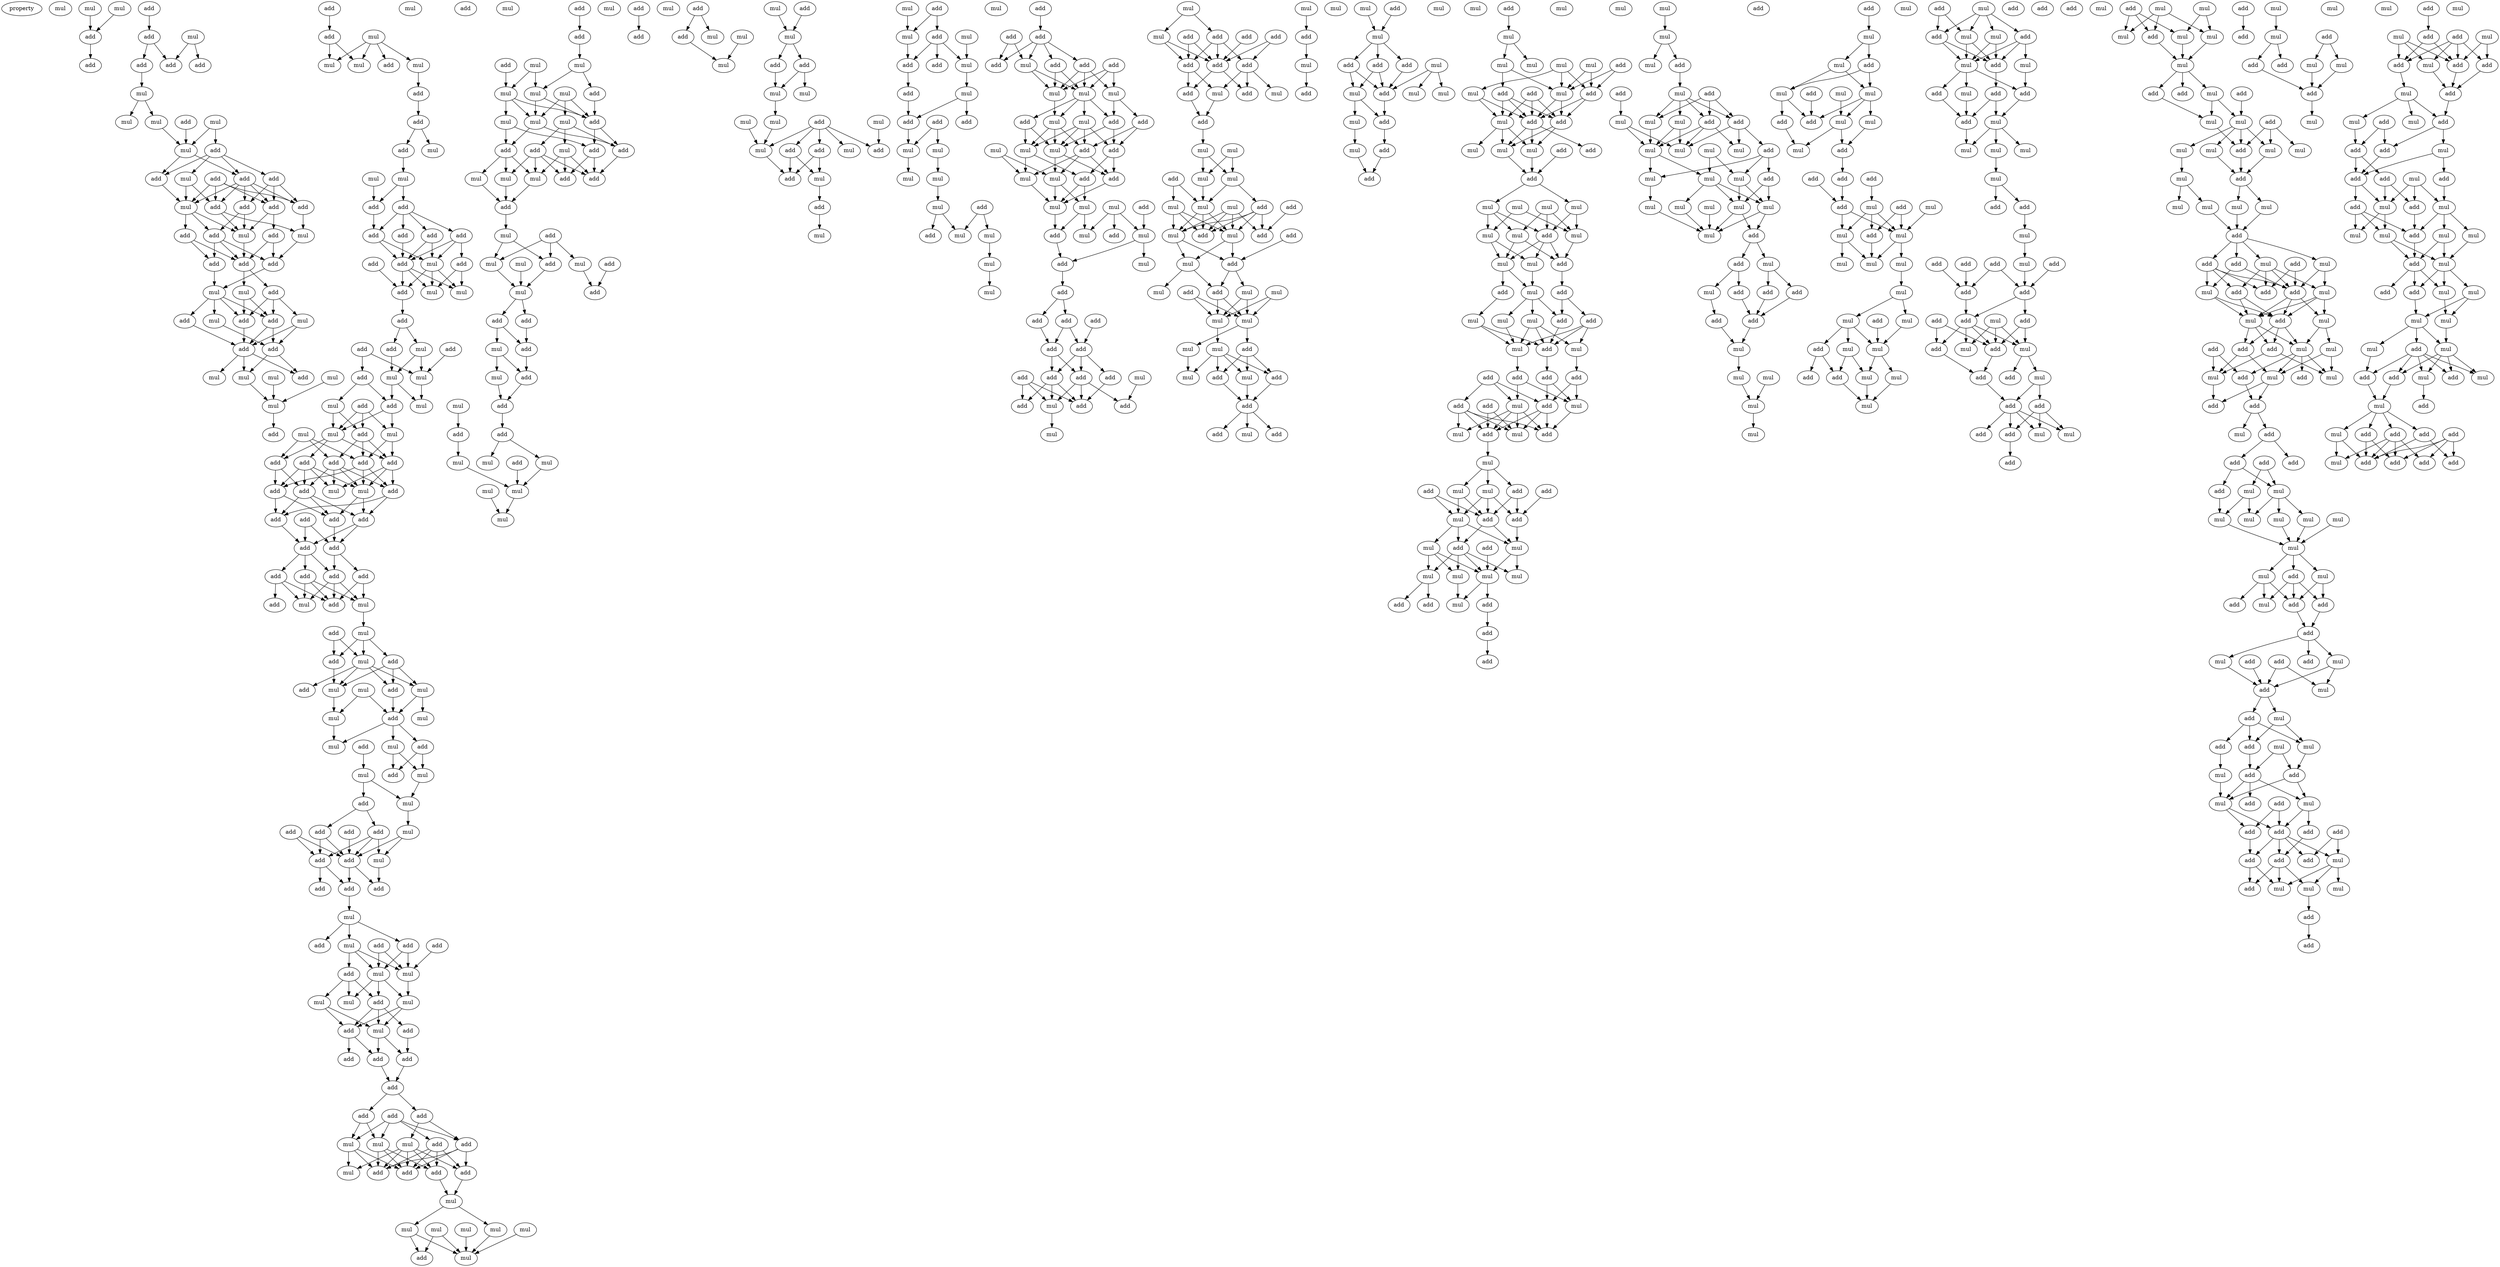 digraph {
    node [fontcolor=black]
    property [mul=2,lf=1.7]
    0 [ label = mul ];
    1 [ label = mul ];
    2 [ label = mul ];
    3 [ label = add ];
    4 [ label = add ];
    5 [ label = add ];
    6 [ label = mul ];
    7 [ label = add ];
    8 [ label = add ];
    9 [ label = add ];
    10 [ label = add ];
    11 [ label = mul ];
    12 [ label = add ];
    13 [ label = mul ];
    14 [ label = mul ];
    15 [ label = mul ];
    16 [ label = add ];
    17 [ label = mul ];
    18 [ label = add ];
    19 [ label = mul ];
    20 [ label = add ];
    21 [ label = add ];
    22 [ label = add ];
    23 [ label = mul ];
    24 [ label = add ];
    25 [ label = add ];
    26 [ label = add ];
    27 [ label = add ];
    28 [ label = add ];
    29 [ label = add ];
    30 [ label = add ];
    31 [ label = mul ];
    32 [ label = mul ];
    33 [ label = add ];
    34 [ label = add ];
    35 [ label = add ];
    36 [ label = mul ];
    37 [ label = add ];
    38 [ label = mul ];
    39 [ label = mul ];
    40 [ label = add ];
    41 [ label = add ];
    42 [ label = mul ];
    43 [ label = add ];
    44 [ label = add ];
    45 [ label = add ];
    46 [ label = mul ];
    47 [ label = mul ];
    48 [ label = mul ];
    49 [ label = mul ];
    50 [ label = add ];
    51 [ label = add ];
    52 [ label = mul ];
    53 [ label = mul ];
    54 [ label = add ];
    55 [ label = add ];
    56 [ label = mul ];
    57 [ label = add ];
    58 [ label = mul ];
    59 [ label = mul ];
    60 [ label = add ];
    61 [ label = add ];
    62 [ label = add ];
    63 [ label = mul ];
    64 [ label = mul ];
    65 [ label = mul ];
    66 [ label = add ];
    67 [ label = add ];
    68 [ label = add ];
    69 [ label = add ];
    70 [ label = add ];
    71 [ label = add ];
    72 [ label = add ];
    73 [ label = add ];
    74 [ label = mul ];
    75 [ label = add ];
    76 [ label = add ];
    77 [ label = mul ];
    78 [ label = mul ];
    79 [ label = mul ];
    80 [ label = add ];
    81 [ label = add ];
    82 [ label = add ];
    83 [ label = add ];
    84 [ label = mul ];
    85 [ label = mul ];
    86 [ label = add ];
    87 [ label = mul ];
    88 [ label = add ];
    89 [ label = add ];
    90 [ label = mul ];
    91 [ label = mul ];
    92 [ label = mul ];
    93 [ label = mul ];
    94 [ label = add ];
    95 [ label = mul ];
    96 [ label = add ];
    97 [ label = add ];
    98 [ label = add ];
    99 [ label = add ];
    100 [ label = add ];
    101 [ label = add ];
    102 [ label = add ];
    103 [ label = mul ];
    104 [ label = add ];
    105 [ label = mul ];
    106 [ label = add ];
    107 [ label = add ];
    108 [ label = add ];
    109 [ label = add ];
    110 [ label = add ];
    111 [ label = add ];
    112 [ label = add ];
    113 [ label = add ];
    114 [ label = add ];
    115 [ label = add ];
    116 [ label = add ];
    117 [ label = mul ];
    118 [ label = add ];
    119 [ label = add ];
    120 [ label = mul ];
    121 [ label = add ];
    122 [ label = mul ];
    123 [ label = mul ];
    124 [ label = add ];
    125 [ label = add ];
    126 [ label = add ];
    127 [ label = mul ];
    128 [ label = add ];
    129 [ label = mul ];
    130 [ label = mul ];
    131 [ label = mul ];
    132 [ label = mul ];
    133 [ label = add ];
    134 [ label = mul ];
    135 [ label = add ];
    136 [ label = mul ];
    137 [ label = add ];
    138 [ label = mul ];
    139 [ label = mul ];
    140 [ label = add ];
    141 [ label = add ];
    142 [ label = mul ];
    143 [ label = add ];
    144 [ label = add ];
    145 [ label = mul ];
    146 [ label = add ];
    147 [ label = add ];
    148 [ label = mul ];
    149 [ label = add ];
    150 [ label = add ];
    151 [ label = add ];
    152 [ label = add ];
    153 [ label = mul ];
    154 [ label = add ];
    155 [ label = mul ];
    156 [ label = add ];
    157 [ label = add ];
    158 [ label = mul ];
    159 [ label = add ];
    160 [ label = add ];
    161 [ label = add ];
    162 [ label = mul ];
    163 [ label = mul ];
    164 [ label = mul ];
    165 [ label = add ];
    166 [ label = mul ];
    167 [ label = mul ];
    168 [ label = add ];
    169 [ label = mul ];
    170 [ label = add ];
    171 [ label = add ];
    172 [ label = add ];
    173 [ label = add ];
    174 [ label = add ];
    175 [ label = add ];
    176 [ label = add ];
    177 [ label = add ];
    178 [ label = mul ];
    179 [ label = mul ];
    180 [ label = add ];
    181 [ label = add ];
    182 [ label = mul ];
    183 [ label = add ];
    184 [ label = add ];
    185 [ label = mul ];
    186 [ label = add ];
    187 [ label = add ];
    188 [ label = mul ];
    189 [ label = mul ];
    190 [ label = mul ];
    191 [ label = mul ];
    192 [ label = mul ];
    193 [ label = mul ];
    194 [ label = add ];
    195 [ label = mul ];
    196 [ label = add ];
    197 [ label = mul ];
    198 [ label = add ];
    199 [ label = add ];
    200 [ label = mul ];
    201 [ label = mul ];
    202 [ label = mul ];
    203 [ label = mul ];
    204 [ label = add ];
    205 [ label = mul ];
    206 [ label = add ];
    207 [ label = mul ];
    208 [ label = mul ];
    209 [ label = mul ];
    210 [ label = add ];
    211 [ label = add ];
    212 [ label = add ];
    213 [ label = mul ];
    214 [ label = add ];
    215 [ label = mul ];
    216 [ label = mul ];
    217 [ label = mul ];
    218 [ label = add ];
    219 [ label = add ];
    220 [ label = add ];
    221 [ label = add ];
    222 [ label = mul ];
    223 [ label = add ];
    224 [ label = mul ];
    225 [ label = mul ];
    226 [ label = add ];
    227 [ label = mul ];
    228 [ label = mul ];
    229 [ label = add ];
    230 [ label = add ];
    231 [ label = add ];
    232 [ label = add ];
    233 [ label = mul ];
    234 [ label = mul ];
    235 [ label = add ];
    236 [ label = mul ];
    237 [ label = add ];
    238 [ label = add ];
    239 [ label = add ];
    240 [ label = mul ];
    241 [ label = mul ];
    242 [ label = add ];
    243 [ label = mul ];
    244 [ label = mul ];
    245 [ label = mul ];
    246 [ label = add ];
    247 [ label = mul ];
    248 [ label = mul ];
    249 [ label = add ];
    250 [ label = add ];
    251 [ label = add ];
    252 [ label = mul ];
    253 [ label = mul ];
    254 [ label = add ];
    255 [ label = mul ];
    256 [ label = mul ];
    257 [ label = mul ];
    258 [ label = add ];
    259 [ label = add ];
    260 [ label = mul ];
    261 [ label = mul ];
    262 [ label = mul ];
    263 [ label = mul ];
    264 [ label = mul ];
    265 [ label = add ];
    266 [ label = mul ];
    267 [ label = add ];
    268 [ label = mul ];
    269 [ label = add ];
    270 [ label = add ];
    271 [ label = add ];
    272 [ label = mul ];
    273 [ label = add ];
    274 [ label = mul ];
    275 [ label = mul ];
    276 [ label = add ];
    277 [ label = mul ];
    278 [ label = mul ];
    279 [ label = mul ];
    280 [ label = add ];
    281 [ label = mul ];
    282 [ label = add ];
    283 [ label = add ];
    284 [ label = add ];
    285 [ label = mul ];
    286 [ label = add ];
    287 [ label = add ];
    288 [ label = add ];
    289 [ label = mul ];
    290 [ label = mul ];
    291 [ label = mul ];
    292 [ label = mul ];
    293 [ label = add ];
    294 [ label = mul ];
    295 [ label = add ];
    296 [ label = mul ];
    297 [ label = mul ];
    298 [ label = mul ];
    299 [ label = mul ];
    300 [ label = add ];
    301 [ label = add ];
    302 [ label = add ];
    303 [ label = add ];
    304 [ label = add ];
    305 [ label = add ];
    306 [ label = add ];
    307 [ label = mul ];
    308 [ label = mul ];
    309 [ label = mul ];
    310 [ label = mul ];
    311 [ label = mul ];
    312 [ label = add ];
    313 [ label = add ];
    314 [ label = mul ];
    315 [ label = add ];
    316 [ label = mul ];
    317 [ label = add ];
    318 [ label = mul ];
    319 [ label = mul ];
    320 [ label = add ];
    321 [ label = add ];
    322 [ label = mul ];
    323 [ label = add ];
    324 [ label = mul ];
    325 [ label = mul ];
    326 [ label = add ];
    327 [ label = mul ];
    328 [ label = mul ];
    329 [ label = mul ];
    330 [ label = add ];
    331 [ label = add ];
    332 [ label = mul ];
    333 [ label = add ];
    334 [ label = mul ];
    335 [ label = add ];
    336 [ label = add ];
    337 [ label = add ];
    338 [ label = add ];
    339 [ label = add ];
    340 [ label = add ];
    341 [ label = mul ];
    342 [ label = add ];
    343 [ label = add ];
    344 [ label = add ];
    345 [ label = add ];
    346 [ label = add ];
    347 [ label = add ];
    348 [ label = mul ];
    349 [ label = add ];
    350 [ label = mul ];
    351 [ label = mul ];
    352 [ label = add ];
    353 [ label = add ];
    354 [ label = add ];
    355 [ label = add ];
    356 [ label = mul ];
    357 [ label = add ];
    358 [ label = add ];
    359 [ label = add ];
    360 [ label = add ];
    361 [ label = mul ];
    362 [ label = add ];
    363 [ label = mul ];
    364 [ label = add ];
    365 [ label = mul ];
    366 [ label = mul ];
    367 [ label = add ];
    368 [ label = mul ];
    369 [ label = mul ];
    370 [ label = mul ];
    371 [ label = mul ];
    372 [ label = add ];
    373 [ label = mul ];
    374 [ label = add ];
    375 [ label = add ];
    376 [ label = mul ];
    377 [ label = add ];
    378 [ label = add ];
    379 [ label = mul ];
    380 [ label = mul ];
    381 [ label = add ];
    382 [ label = mul ];
    383 [ label = mul ];
    384 [ label = add ];
    385 [ label = mul ];
    386 [ label = add ];
    387 [ label = mul ];
    388 [ label = mul ];
    389 [ label = add ];
    390 [ label = mul ];
    391 [ label = mul ];
    392 [ label = mul ];
    393 [ label = add ];
    394 [ label = mul ];
    395 [ label = add ];
    396 [ label = add ];
    397 [ label = mul ];
    398 [ label = add ];
    399 [ label = mul ];
    400 [ label = add ];
    401 [ label = add ];
    402 [ label = mul ];
    403 [ label = mul ];
    404 [ label = mul ];
    405 [ label = add ];
    406 [ label = add ];
    407 [ label = mul ];
    408 [ label = mul ];
    409 [ label = mul ];
    410 [ label = add ];
    411 [ label = add ];
    412 [ label = mul ];
    413 [ label = add ];
    414 [ label = mul ];
    415 [ label = add ];
    416 [ label = mul ];
    417 [ label = mul ];
    418 [ label = add ];
    419 [ label = mul ];
    420 [ label = add ];
    421 [ label = mul ];
    422 [ label = add ];
    423 [ label = add ];
    424 [ label = mul ];
    425 [ label = add ];
    426 [ label = mul ];
    427 [ label = mul ];
    428 [ label = mul ];
    429 [ label = mul ];
    430 [ label = add ];
    431 [ label = add ];
    432 [ label = add ];
    433 [ label = mul ];
    434 [ label = mul ];
    435 [ label = mul ];
    436 [ label = add ];
    437 [ label = add ];
    438 [ label = add ];
    439 [ label = mul ];
    440 [ label = add ];
    441 [ label = mul ];
    442 [ label = mul ];
    443 [ label = add ];
    444 [ label = mul ];
    445 [ label = mul ];
    446 [ label = mul ];
    447 [ label = mul ];
    448 [ label = mul ];
    449 [ label = add ];
    450 [ label = mul ];
    451 [ label = mul ];
    452 [ label = mul ];
    453 [ label = mul ];
    454 [ label = add ];
    455 [ label = add ];
    456 [ label = mul ];
    457 [ label = add ];
    458 [ label = mul ];
    459 [ label = add ];
    460 [ label = add ];
    461 [ label = mul ];
    462 [ label = mul ];
    463 [ label = add ];
    464 [ label = mul ];
    465 [ label = mul ];
    466 [ label = add ];
    467 [ label = add ];
    468 [ label = add ];
    469 [ label = add ];
    470 [ label = add ];
    471 [ label = add ];
    472 [ label = mul ];
    473 [ label = add ];
    474 [ label = mul ];
    475 [ label = add ];
    476 [ label = add ];
    477 [ label = mul ];
    478 [ label = mul ];
    479 [ label = mul ];
    480 [ label = mul ];
    481 [ label = mul ];
    482 [ label = add ];
    483 [ label = add ];
    484 [ label = mul ];
    485 [ label = add ];
    486 [ label = add ];
    487 [ label = add ];
    488 [ label = mul ];
    489 [ label = add ];
    490 [ label = add ];
    491 [ label = mul ];
    492 [ label = mul ];
    493 [ label = mul ];
    494 [ label = mul ];
    495 [ label = mul ];
    496 [ label = mul ];
    497 [ label = add ];
    498 [ label = add ];
    499 [ label = add ];
    500 [ label = mul ];
    501 [ label = add ];
    502 [ label = mul ];
    503 [ label = mul ];
    504 [ label = add ];
    505 [ label = mul ];
    506 [ label = mul ];
    507 [ label = add ];
    508 [ label = mul ];
    509 [ label = add ];
    510 [ label = add ];
    511 [ label = add ];
    512 [ label = add ];
    513 [ label = mul ];
    514 [ label = mul ];
    515 [ label = mul ];
    516 [ label = mul ];
    517 [ label = add ];
    518 [ label = mul ];
    519 [ label = mul ];
    520 [ label = mul ];
    521 [ label = add ];
    522 [ label = mul ];
    523 [ label = mul ];
    524 [ label = mul ];
    525 [ label = mul ];
    526 [ label = mul ];
    527 [ label = mul ];
    528 [ label = mul ];
    529 [ label = mul ];
    530 [ label = mul ];
    531 [ label = add ];
    532 [ label = add ];
    533 [ label = mul ];
    534 [ label = add ];
    535 [ label = add ];
    536 [ label = mul ];
    537 [ label = add ];
    538 [ label = add ];
    539 [ label = add ];
    540 [ label = mul ];
    541 [ label = mul ];
    542 [ label = mul ];
    543 [ label = mul ];
    544 [ label = mul ];
    545 [ label = add ];
    546 [ label = add ];
    547 [ label = mul ];
    548 [ label = add ];
    549 [ label = mul ];
    550 [ label = mul ];
    551 [ label = mul ];
    552 [ label = add ];
    553 [ label = mul ];
    554 [ label = mul ];
    555 [ label = add ];
    556 [ label = mul ];
    557 [ label = add ];
    558 [ label = mul ];
    559 [ label = add ];
    560 [ label = add ];
    561 [ label = add ];
    562 [ label = add ];
    563 [ label = mul ];
    564 [ label = mul ];
    565 [ label = add ];
    566 [ label = add ];
    567 [ label = mul ];
    568 [ label = add ];
    569 [ label = mul ];
    570 [ label = mul ];
    571 [ label = mul ];
    572 [ label = mul ];
    573 [ label = mul ];
    574 [ label = mul ];
    575 [ label = mul ];
    576 [ label = mul ];
    577 [ label = add ];
    578 [ label = mul ];
    579 [ label = mul ];
    580 [ label = add ];
    581 [ label = add ];
    582 [ label = mul ];
    583 [ label = add ];
    584 [ label = mul ];
    585 [ label = mul ];
    586 [ label = add ];
    587 [ label = mul ];
    588 [ label = add ];
    589 [ label = mul ];
    590 [ label = mul ];
    591 [ label = add ];
    592 [ label = add ];
    593 [ label = mul ];
    594 [ label = mul ];
    595 [ label = add ];
    596 [ label = mul ];
    597 [ label = add ];
    598 [ label = add ];
    599 [ label = add ];
    600 [ label = add ];
    601 [ label = mul ];
    602 [ label = mul ];
    603 [ label = mul ];
    604 [ label = mul ];
    605 [ label = mul ];
    606 [ label = add ];
    607 [ label = add ];
    608 [ label = add ];
    609 [ label = add ];
    610 [ label = mul ];
    611 [ label = add ];
    612 [ label = add ];
    613 [ label = add ];
    614 [ label = add ];
    615 [ label = mul ];
    616 [ label = add ];
    617 [ label = add ];
    618 [ label = mul ];
    619 [ label = add ];
    620 [ label = add ];
    621 [ label = add ];
    622 [ label = add ];
    623 [ label = mul ];
    624 [ label = mul ];
    625 [ label = add ];
    626 [ label = add ];
    627 [ label = add ];
    628 [ label = mul ];
    629 [ label = add ];
    630 [ label = add ];
    631 [ label = add ];
    632 [ label = mul ];
    633 [ label = mul ];
    634 [ label = mul ];
    635 [ label = add ];
    636 [ label = add ];
    637 [ label = add ];
    638 [ label = mul ];
    639 [ label = mul ];
    640 [ label = mul ];
    641 [ label = add ];
    642 [ label = mul ];
    643 [ label = mul ];
    644 [ label = mul ];
    645 [ label = mul ];
    646 [ label = add ];
    647 [ label = add ];
    648 [ label = add ];
    649 [ label = add ];
    650 [ label = mul ];
    651 [ label = mul ];
    652 [ label = mul ];
    653 [ label = mul ];
    654 [ label = mul ];
    655 [ label = mul ];
    656 [ label = add ];
    657 [ label = add ];
    658 [ label = mul ];
    659 [ label = mul ];
    660 [ label = mul ];
    661 [ label = mul ];
    662 [ label = mul ];
    663 [ label = add ];
    664 [ label = mul ];
    665 [ label = add ];
    666 [ label = add ];
    667 [ label = add ];
    668 [ label = mul ];
    669 [ label = add ];
    670 [ label = mul ];
    671 [ label = add ];
    672 [ label = mul ];
    673 [ label = add ];
    674 [ label = mul ];
    675 [ label = add ];
    676 [ label = mul ];
    677 [ label = add ];
    678 [ label = mul ];
    679 [ label = mul ];
    680 [ label = add ];
    681 [ label = add ];
    682 [ label = add ];
    683 [ label = add ];
    684 [ label = mul ];
    685 [ label = mul ];
    686 [ label = mul ];
    687 [ label = add ];
    688 [ label = add ];
    689 [ label = mul ];
    690 [ label = add ];
    691 [ label = add ];
    692 [ label = add ];
    693 [ label = add ];
    694 [ label = mul ];
    695 [ label = mul ];
    696 [ label = add ];
    697 [ label = mul ];
    698 [ label = mul ];
    699 [ label = mul ];
    700 [ label = mul ];
    701 [ label = mul ];
    702 [ label = mul ];
    703 [ label = mul ];
    704 [ label = mul ];
    705 [ label = add ];
    706 [ label = add ];
    707 [ label = add ];
    708 [ label = add ];
    709 [ label = add ];
    710 [ label = add ];
    711 [ label = mul ];
    712 [ label = add ];
    713 [ label = mul ];
    714 [ label = mul ];
    715 [ label = add ];
    716 [ label = add ];
    717 [ label = add ];
    718 [ label = add ];
    719 [ label = mul ];
    720 [ label = add ];
    721 [ label = mul ];
    722 [ label = mul ];
    723 [ label = add ];
    724 [ label = add ];
    725 [ label = mul ];
    726 [ label = add ];
    727 [ label = add ];
    728 [ label = mul ];
    729 [ label = mul ];
    730 [ label = add ];
    731 [ label = mul ];
    732 [ label = add ];
    733 [ label = add ];
    734 [ label = add ];
    735 [ label = add ];
    736 [ label = add ];
    737 [ label = add ];
    738 [ label = mul ];
    739 [ label = add ];
    740 [ label = add ];
    741 [ label = add ];
    742 [ label = mul ];
    743 [ label = mul ];
    744 [ label = mul ];
    745 [ label = add ];
    746 [ label = add ];
    747 [ label = mul ];
    748 [ label = mul ];
    749 [ label = add ];
    750 [ label = mul ];
    751 [ label = add ];
    752 [ label = mul ];
    753 [ label = mul ];
    754 [ label = add ];
    755 [ label = add ];
    756 [ label = mul ];
    757 [ label = mul ];
    758 [ label = add ];
    759 [ label = add ];
    760 [ label = add ];
    761 [ label = mul ];
    762 [ label = mul ];
    763 [ label = add ];
    764 [ label = add ];
    765 [ label = add ];
    766 [ label = mul ];
    767 [ label = mul ];
    768 [ label = add ];
    769 [ label = mul ];
    770 [ label = add ];
    771 [ label = mul ];
    772 [ label = add ];
    773 [ label = add ];
    774 [ label = mul ];
    775 [ label = add ];
    776 [ label = add ];
    777 [ label = add ];
    778 [ label = add ];
    779 [ label = mul ];
    780 [ label = mul ];
    781 [ label = mul ];
    782 [ label = add ];
    783 [ label = add ];
    784 [ label = mul ];
    785 [ label = add ];
    786 [ label = mul ];
    787 [ label = mul ];
    788 [ label = mul ];
    789 [ label = mul ];
    790 [ label = add ];
    791 [ label = mul ];
    792 [ label = mul ];
    793 [ label = add ];
    794 [ label = mul ];
    795 [ label = add ];
    796 [ label = mul ];
    797 [ label = mul ];
    798 [ label = mul ];
    799 [ label = add ];
    800 [ label = mul ];
    801 [ label = add ];
    802 [ label = add ];
    803 [ label = mul ];
    804 [ label = add ];
    805 [ label = mul ];
    806 [ label = add ];
    807 [ label = mul ];
    808 [ label = add ];
    809 [ label = add ];
    810 [ label = add ];
    811 [ label = add ];
    812 [ label = mul ];
    813 [ label = add ];
    814 [ label = add ];
    815 [ label = add ];
    816 [ label = add ];
    817 [ label = mul ];
    1 -> 3 [ name = 0 ];
    2 -> 3 [ name = 1 ];
    3 -> 4 [ name = 2 ];
    5 -> 7 [ name = 3 ];
    6 -> 9 [ name = 4 ];
    6 -> 10 [ name = 5 ];
    7 -> 8 [ name = 6 ];
    7 -> 10 [ name = 7 ];
    8 -> 11 [ name = 8 ];
    11 -> 13 [ name = 9 ];
    11 -> 14 [ name = 10 ];
    12 -> 17 [ name = 11 ];
    14 -> 17 [ name = 12 ];
    15 -> 16 [ name = 13 ];
    15 -> 17 [ name = 14 ];
    16 -> 18 [ name = 15 ];
    16 -> 19 [ name = 16 ];
    16 -> 21 [ name = 17 ];
    16 -> 22 [ name = 18 ];
    17 -> 18 [ name = 19 ];
    17 -> 22 [ name = 20 ];
    18 -> 23 [ name = 21 ];
    19 -> 23 [ name = 22 ];
    19 -> 24 [ name = 23 ];
    20 -> 23 [ name = 24 ];
    20 -> 24 [ name = 25 ];
    20 -> 25 [ name = 26 ];
    20 -> 26 [ name = 27 ];
    21 -> 25 [ name = 28 ];
    21 -> 26 [ name = 29 ];
    21 -> 27 [ name = 30 ];
    22 -> 23 [ name = 31 ];
    22 -> 24 [ name = 32 ];
    22 -> 25 [ name = 33 ];
    22 -> 26 [ name = 34 ];
    22 -> 27 [ name = 35 ];
    23 -> 28 [ name = 36 ];
    23 -> 29 [ name = 37 ];
    23 -> 32 [ name = 38 ];
    24 -> 31 [ name = 39 ];
    24 -> 32 [ name = 40 ];
    25 -> 31 [ name = 41 ];
    26 -> 30 [ name = 42 ];
    26 -> 32 [ name = 43 ];
    27 -> 28 [ name = 44 ];
    27 -> 32 [ name = 45 ];
    28 -> 33 [ name = 46 ];
    28 -> 34 [ name = 47 ];
    28 -> 35 [ name = 48 ];
    29 -> 34 [ name = 49 ];
    29 -> 35 [ name = 50 ];
    30 -> 33 [ name = 51 ];
    30 -> 34 [ name = 52 ];
    31 -> 33 [ name = 53 ];
    32 -> 34 [ name = 54 ];
    33 -> 36 [ name = 55 ];
    34 -> 37 [ name = 56 ];
    34 -> 38 [ name = 57 ];
    35 -> 36 [ name = 58 ];
    36 -> 39 [ name = 59 ];
    36 -> 40 [ name = 60 ];
    36 -> 41 [ name = 61 ];
    36 -> 43 [ name = 62 ];
    37 -> 40 [ name = 63 ];
    37 -> 42 [ name = 64 ];
    37 -> 43 [ name = 65 ];
    38 -> 40 [ name = 66 ];
    38 -> 43 [ name = 67 ];
    39 -> 44 [ name = 68 ];
    40 -> 45 [ name = 69 ];
    41 -> 45 [ name = 70 ];
    42 -> 44 [ name = 71 ];
    42 -> 45 [ name = 72 ];
    43 -> 44 [ name = 73 ];
    43 -> 45 [ name = 74 ];
    44 -> 46 [ name = 75 ];
    44 -> 50 [ name = 76 ];
    45 -> 46 [ name = 77 ];
    45 -> 48 [ name = 78 ];
    45 -> 50 [ name = 79 ];
    46 -> 52 [ name = 80 ];
    47 -> 52 [ name = 81 ];
    49 -> 52 [ name = 82 ];
    51 -> 54 [ name = 83 ];
    52 -> 55 [ name = 84 ];
    53 -> 56 [ name = 85 ];
    53 -> 57 [ name = 86 ];
    53 -> 58 [ name = 87 ];
    53 -> 59 [ name = 88 ];
    54 -> 56 [ name = 89 ];
    54 -> 58 [ name = 90 ];
    59 -> 60 [ name = 91 ];
    60 -> 61 [ name = 92 ];
    61 -> 62 [ name = 93 ];
    61 -> 63 [ name = 94 ];
    62 -> 65 [ name = 95 ];
    64 -> 66 [ name = 96 ];
    65 -> 66 [ name = 97 ];
    65 -> 67 [ name = 98 ];
    66 -> 71 [ name = 99 ];
    67 -> 68 [ name = 100 ];
    67 -> 69 [ name = 101 ];
    67 -> 70 [ name = 102 ];
    67 -> 71 [ name = 103 ];
    68 -> 75 [ name = 104 ];
    69 -> 74 [ name = 105 ];
    69 -> 75 [ name = 106 ];
    70 -> 72 [ name = 107 ];
    70 -> 74 [ name = 108 ];
    70 -> 75 [ name = 109 ];
    71 -> 74 [ name = 110 ];
    71 -> 75 [ name = 111 ];
    72 -> 77 [ name = 112 ];
    72 -> 78 [ name = 113 ];
    73 -> 76 [ name = 114 ];
    74 -> 76 [ name = 115 ];
    74 -> 77 [ name = 116 ];
    74 -> 78 [ name = 117 ];
    75 -> 76 [ name = 118 ];
    75 -> 77 [ name = 119 ];
    75 -> 78 [ name = 120 ];
    76 -> 80 [ name = 121 ];
    80 -> 83 [ name = 122 ];
    80 -> 84 [ name = 123 ];
    81 -> 85 [ name = 124 ];
    82 -> 85 [ name = 125 ];
    82 -> 86 [ name = 126 ];
    83 -> 87 [ name = 127 ];
    84 -> 85 [ name = 128 ];
    84 -> 87 [ name = 129 ];
    85 -> 91 [ name = 130 ];
    86 -> 88 [ name = 131 ];
    86 -> 90 [ name = 132 ];
    87 -> 88 [ name = 133 ];
    87 -> 91 [ name = 134 ];
    88 -> 92 [ name = 135 ];
    88 -> 95 [ name = 136 ];
    89 -> 92 [ name = 137 ];
    89 -> 94 [ name = 138 ];
    89 -> 95 [ name = 139 ];
    90 -> 92 [ name = 140 ];
    90 -> 94 [ name = 141 ];
    92 -> 97 [ name = 142 ];
    92 -> 99 [ name = 143 ];
    92 -> 100 [ name = 144 ];
    93 -> 96 [ name = 145 ];
    93 -> 97 [ name = 146 ];
    93 -> 98 [ name = 147 ];
    94 -> 96 [ name = 148 ];
    94 -> 98 [ name = 149 ];
    94 -> 100 [ name = 150 ];
    95 -> 98 [ name = 151 ];
    95 -> 100 [ name = 152 ];
    96 -> 101 [ name = 153 ];
    96 -> 103 [ name = 154 ];
    96 -> 104 [ name = 155 ];
    96 -> 105 [ name = 156 ];
    97 -> 101 [ name = 157 ];
    97 -> 102 [ name = 158 ];
    98 -> 102 [ name = 159 ];
    98 -> 103 [ name = 160 ];
    98 -> 104 [ name = 161 ];
    99 -> 101 [ name = 162 ];
    99 -> 102 [ name = 163 ];
    99 -> 103 [ name = 164 ];
    99 -> 105 [ name = 165 ];
    100 -> 103 [ name = 166 ];
    100 -> 104 [ name = 167 ];
    100 -> 105 [ name = 168 ];
    101 -> 106 [ name = 169 ];
    101 -> 108 [ name = 170 ];
    101 -> 109 [ name = 171 ];
    102 -> 106 [ name = 172 ];
    102 -> 109 [ name = 173 ];
    103 -> 108 [ name = 174 ];
    103 -> 109 [ name = 175 ];
    104 -> 106 [ name = 176 ];
    104 -> 108 [ name = 177 ];
    106 -> 110 [ name = 178 ];
    107 -> 110 [ name = 179 ];
    107 -> 111 [ name = 180 ];
    108 -> 110 [ name = 181 ];
    108 -> 111 [ name = 182 ];
    109 -> 111 [ name = 183 ];
    110 -> 112 [ name = 184 ];
    110 -> 115 [ name = 185 ];
    110 -> 116 [ name = 186 ];
    111 -> 114 [ name = 187 ];
    111 -> 115 [ name = 188 ];
    112 -> 117 [ name = 189 ];
    112 -> 119 [ name = 190 ];
    112 -> 120 [ name = 191 ];
    114 -> 119 [ name = 192 ];
    114 -> 120 [ name = 193 ];
    115 -> 117 [ name = 194 ];
    115 -> 119 [ name = 195 ];
    115 -> 120 [ name = 196 ];
    116 -> 117 [ name = 197 ];
    116 -> 118 [ name = 198 ];
    116 -> 119 [ name = 199 ];
    120 -> 122 [ name = 200 ];
    121 -> 123 [ name = 201 ];
    121 -> 124 [ name = 202 ];
    122 -> 123 [ name = 203 ];
    122 -> 124 [ name = 204 ];
    122 -> 125 [ name = 205 ];
    123 -> 126 [ name = 206 ];
    123 -> 128 [ name = 207 ];
    123 -> 129 [ name = 208 ];
    123 -> 130 [ name = 209 ];
    124 -> 130 [ name = 210 ];
    125 -> 126 [ name = 211 ];
    125 -> 129 [ name = 212 ];
    125 -> 130 [ name = 213 ];
    126 -> 133 [ name = 214 ];
    127 -> 132 [ name = 215 ];
    127 -> 133 [ name = 216 ];
    129 -> 131 [ name = 217 ];
    129 -> 133 [ name = 218 ];
    130 -> 132 [ name = 219 ];
    132 -> 134 [ name = 220 ];
    133 -> 134 [ name = 221 ];
    133 -> 136 [ name = 222 ];
    133 -> 137 [ name = 223 ];
    135 -> 138 [ name = 224 ];
    136 -> 139 [ name = 225 ];
    136 -> 140 [ name = 226 ];
    137 -> 139 [ name = 227 ];
    137 -> 140 [ name = 228 ];
    138 -> 141 [ name = 229 ];
    138 -> 142 [ name = 230 ];
    139 -> 142 [ name = 231 ];
    141 -> 144 [ name = 232 ];
    141 -> 147 [ name = 233 ];
    142 -> 145 [ name = 234 ];
    143 -> 149 [ name = 235 ];
    143 -> 150 [ name = 236 ];
    144 -> 149 [ name = 237 ];
    144 -> 150 [ name = 238 ];
    145 -> 148 [ name = 239 ];
    145 -> 150 [ name = 240 ];
    146 -> 150 [ name = 241 ];
    147 -> 148 [ name = 242 ];
    147 -> 149 [ name = 243 ];
    147 -> 150 [ name = 244 ];
    148 -> 151 [ name = 245 ];
    149 -> 152 [ name = 246 ];
    149 -> 154 [ name = 247 ];
    150 -> 151 [ name = 248 ];
    150 -> 152 [ name = 249 ];
    152 -> 155 [ name = 250 ];
    155 -> 156 [ name = 251 ];
    155 -> 158 [ name = 252 ];
    155 -> 159 [ name = 253 ];
    156 -> 162 [ name = 254 ];
    156 -> 163 [ name = 255 ];
    157 -> 162 [ name = 256 ];
    157 -> 163 [ name = 257 ];
    158 -> 161 [ name = 258 ];
    158 -> 162 [ name = 259 ];
    158 -> 163 [ name = 260 ];
    160 -> 163 [ name = 261 ];
    161 -> 165 [ name = 262 ];
    161 -> 166 [ name = 263 ];
    161 -> 167 [ name = 264 ];
    162 -> 164 [ name = 265 ];
    162 -> 165 [ name = 266 ];
    162 -> 166 [ name = 267 ];
    163 -> 164 [ name = 268 ];
    164 -> 168 [ name = 269 ];
    164 -> 169 [ name = 270 ];
    165 -> 168 [ name = 271 ];
    165 -> 169 [ name = 272 ];
    165 -> 170 [ name = 273 ];
    167 -> 168 [ name = 274 ];
    167 -> 169 [ name = 275 ];
    168 -> 171 [ name = 276 ];
    168 -> 173 [ name = 277 ];
    169 -> 171 [ name = 278 ];
    169 -> 172 [ name = 279 ];
    170 -> 172 [ name = 280 ];
    171 -> 174 [ name = 281 ];
    172 -> 174 [ name = 282 ];
    174 -> 175 [ name = 283 ];
    174 -> 176 [ name = 284 ];
    175 -> 178 [ name = 285 ];
    175 -> 182 [ name = 286 ];
    176 -> 179 [ name = 287 ];
    176 -> 180 [ name = 288 ];
    177 -> 178 [ name = 289 ];
    177 -> 180 [ name = 290 ];
    177 -> 181 [ name = 291 ];
    177 -> 182 [ name = 292 ];
    178 -> 183 [ name = 293 ];
    178 -> 185 [ name = 294 ];
    178 -> 187 [ name = 295 ];
    179 -> 183 [ name = 296 ];
    179 -> 184 [ name = 297 ];
    179 -> 185 [ name = 298 ];
    179 -> 186 [ name = 299 ];
    179 -> 187 [ name = 300 ];
    180 -> 183 [ name = 301 ];
    180 -> 184 [ name = 302 ];
    180 -> 187 [ name = 303 ];
    181 -> 183 [ name = 304 ];
    181 -> 184 [ name = 305 ];
    181 -> 186 [ name = 306 ];
    181 -> 187 [ name = 307 ];
    182 -> 183 [ name = 308 ];
    182 -> 186 [ name = 309 ];
    182 -> 187 [ name = 310 ];
    184 -> 188 [ name = 311 ];
    186 -> 188 [ name = 312 ];
    188 -> 189 [ name = 313 ];
    188 -> 191 [ name = 314 ];
    189 -> 194 [ name = 315 ];
    189 -> 195 [ name = 316 ];
    190 -> 194 [ name = 317 ];
    190 -> 195 [ name = 318 ];
    191 -> 195 [ name = 319 ];
    192 -> 195 [ name = 320 ];
    193 -> 195 [ name = 321 ];
    196 -> 198 [ name = 322 ];
    198 -> 201 [ name = 323 ];
    199 -> 205 [ name = 324 ];
    200 -> 202 [ name = 325 ];
    200 -> 205 [ name = 326 ];
    201 -> 202 [ name = 327 ];
    201 -> 204 [ name = 328 ];
    202 -> 206 [ name = 329 ];
    202 -> 207 [ name = 330 ];
    203 -> 206 [ name = 331 ];
    203 -> 207 [ name = 332 ];
    203 -> 208 [ name = 333 ];
    204 -> 206 [ name = 334 ];
    205 -> 206 [ name = 335 ];
    205 -> 207 [ name = 336 ];
    205 -> 209 [ name = 337 ];
    206 -> 212 [ name = 338 ];
    206 -> 214 [ name = 339 ];
    207 -> 210 [ name = 340 ];
    207 -> 212 [ name = 341 ];
    208 -> 211 [ name = 342 ];
    208 -> 212 [ name = 343 ];
    208 -> 213 [ name = 344 ];
    209 -> 210 [ name = 345 ];
    209 -> 214 [ name = 346 ];
    210 -> 215 [ name = 347 ];
    210 -> 216 [ name = 348 ];
    210 -> 217 [ name = 349 ];
    211 -> 215 [ name = 350 ];
    211 -> 216 [ name = 351 ];
    211 -> 218 [ name = 352 ];
    211 -> 219 [ name = 353 ];
    212 -> 219 [ name = 354 ];
    213 -> 216 [ name = 355 ];
    213 -> 218 [ name = 356 ];
    213 -> 219 [ name = 357 ];
    214 -> 218 [ name = 358 ];
    214 -> 219 [ name = 359 ];
    215 -> 220 [ name = 360 ];
    216 -> 220 [ name = 361 ];
    217 -> 220 [ name = 362 ];
    220 -> 222 [ name = 363 ];
    221 -> 223 [ name = 364 ];
    221 -> 225 [ name = 365 ];
    221 -> 227 [ name = 366 ];
    222 -> 223 [ name = 367 ];
    222 -> 225 [ name = 368 ];
    223 -> 228 [ name = 369 ];
    224 -> 228 [ name = 370 ];
    225 -> 228 [ name = 371 ];
    226 -> 229 [ name = 372 ];
    227 -> 229 [ name = 373 ];
    228 -> 230 [ name = 374 ];
    228 -> 231 [ name = 375 ];
    230 -> 232 [ name = 376 ];
    230 -> 233 [ name = 377 ];
    231 -> 232 [ name = 378 ];
    232 -> 235 [ name = 379 ];
    233 -> 234 [ name = 380 ];
    233 -> 235 [ name = 381 ];
    234 -> 237 [ name = 382 ];
    235 -> 237 [ name = 383 ];
    236 -> 238 [ name = 384 ];
    237 -> 239 [ name = 385 ];
    238 -> 243 [ name = 386 ];
    239 -> 240 [ name = 387 ];
    239 -> 241 [ name = 388 ];
    241 -> 245 [ name = 389 ];
    242 -> 245 [ name = 390 ];
    243 -> 245 [ name = 391 ];
    244 -> 247 [ name = 392 ];
    245 -> 247 [ name = 393 ];
    246 -> 249 [ name = 394 ];
    250 -> 251 [ name = 395 ];
    250 -> 253 [ name = 396 ];
    251 -> 256 [ name = 397 ];
    252 -> 257 [ name = 398 ];
    254 -> 257 [ name = 399 ];
    255 -> 256 [ name = 400 ];
    257 -> 258 [ name = 401 ];
    257 -> 259 [ name = 402 ];
    258 -> 260 [ name = 403 ];
    258 -> 261 [ name = 404 ];
    259 -> 260 [ name = 405 ];
    260 -> 264 [ name = 406 ];
    262 -> 266 [ name = 407 ];
    263 -> 269 [ name = 408 ];
    264 -> 266 [ name = 409 ];
    265 -> 266 [ name = 410 ];
    265 -> 267 [ name = 411 ];
    265 -> 268 [ name = 412 ];
    265 -> 269 [ name = 413 ];
    265 -> 270 [ name = 414 ];
    266 -> 271 [ name = 415 ];
    267 -> 271 [ name = 416 ];
    267 -> 272 [ name = 417 ];
    270 -> 271 [ name = 418 ];
    270 -> 272 [ name = 419 ];
    272 -> 273 [ name = 420 ];
    273 -> 275 [ name = 421 ];
    274 -> 279 [ name = 422 ];
    276 -> 279 [ name = 423 ];
    276 -> 280 [ name = 424 ];
    278 -> 281 [ name = 425 ];
    279 -> 283 [ name = 426 ];
    280 -> 281 [ name = 427 ];
    280 -> 282 [ name = 428 ];
    280 -> 283 [ name = 429 ];
    281 -> 285 [ name = 430 ];
    283 -> 284 [ name = 431 ];
    284 -> 288 [ name = 432 ];
    285 -> 287 [ name = 433 ];
    285 -> 288 [ name = 434 ];
    286 -> 289 [ name = 435 ];
    286 -> 290 [ name = 436 ];
    288 -> 289 [ name = 437 ];
    289 -> 291 [ name = 438 ];
    290 -> 292 [ name = 439 ];
    292 -> 294 [ name = 440 ];
    293 -> 296 [ name = 441 ];
    293 -> 297 [ name = 442 ];
    294 -> 295 [ name = 443 ];
    294 -> 296 [ name = 444 ];
    297 -> 298 [ name = 445 ];
    298 -> 299 [ name = 446 ];
    300 -> 301 [ name = 447 ];
    301 -> 303 [ name = 448 ];
    301 -> 305 [ name = 449 ];
    301 -> 306 [ name = 450 ];
    301 -> 307 [ name = 451 ];
    302 -> 306 [ name = 452 ];
    302 -> 307 [ name = 453 ];
    303 -> 308 [ name = 454 ];
    303 -> 309 [ name = 455 ];
    304 -> 308 [ name = 456 ];
    304 -> 309 [ name = 457 ];
    304 -> 310 [ name = 458 ];
    305 -> 308 [ name = 459 ];
    305 -> 309 [ name = 460 ];
    305 -> 310 [ name = 461 ];
    307 -> 308 [ name = 462 ];
    307 -> 309 [ name = 463 ];
    308 -> 314 [ name = 464 ];
    309 -> 311 [ name = 465 ];
    309 -> 312 [ name = 466 ];
    309 -> 314 [ name = 467 ];
    309 -> 315 [ name = 468 ];
    310 -> 312 [ name = 469 ];
    310 -> 313 [ name = 470 ];
    311 -> 316 [ name = 471 ];
    311 -> 317 [ name = 472 ];
    311 -> 318 [ name = 473 ];
    311 -> 320 [ name = 474 ];
    312 -> 316 [ name = 475 ];
    312 -> 317 [ name = 476 ];
    313 -> 317 [ name = 477 ];
    313 -> 320 [ name = 478 ];
    314 -> 316 [ name = 479 ];
    314 -> 318 [ name = 480 ];
    314 -> 320 [ name = 481 ];
    315 -> 316 [ name = 482 ];
    315 -> 318 [ name = 483 ];
    316 -> 323 [ name = 484 ];
    316 -> 324 [ name = 485 ];
    317 -> 321 [ name = 486 ];
    317 -> 323 [ name = 487 ];
    318 -> 321 [ name = 488 ];
    318 -> 322 [ name = 489 ];
    319 -> 322 [ name = 490 ];
    319 -> 324 [ name = 491 ];
    320 -> 322 [ name = 492 ];
    320 -> 323 [ name = 493 ];
    320 -> 324 [ name = 494 ];
    321 -> 325 [ name = 495 ];
    321 -> 327 [ name = 496 ];
    322 -> 325 [ name = 497 ];
    323 -> 325 [ name = 498 ];
    324 -> 325 [ name = 499 ];
    324 -> 327 [ name = 500 ];
    325 -> 330 [ name = 501 ];
    326 -> 332 [ name = 502 ];
    327 -> 329 [ name = 503 ];
    327 -> 330 [ name = 504 ];
    328 -> 329 [ name = 505 ];
    328 -> 331 [ name = 506 ];
    328 -> 332 [ name = 507 ];
    330 -> 333 [ name = 508 ];
    332 -> 333 [ name = 509 ];
    332 -> 334 [ name = 510 ];
    333 -> 335 [ name = 511 ];
    335 -> 337 [ name = 512 ];
    335 -> 338 [ name = 513 ];
    336 -> 340 [ name = 514 ];
    337 -> 339 [ name = 515 ];
    337 -> 340 [ name = 516 ];
    338 -> 339 [ name = 517 ];
    339 -> 342 [ name = 518 ];
    339 -> 344 [ name = 519 ];
    340 -> 342 [ name = 520 ];
    340 -> 344 [ name = 521 ];
    340 -> 345 [ name = 522 ];
    341 -> 347 [ name = 523 ];
    342 -> 346 [ name = 524 ];
    342 -> 348 [ name = 525 ];
    342 -> 349 [ name = 526 ];
    343 -> 346 [ name = 527 ];
    343 -> 348 [ name = 528 ];
    343 -> 349 [ name = 529 ];
    344 -> 346 [ name = 530 ];
    344 -> 347 [ name = 531 ];
    344 -> 348 [ name = 532 ];
    345 -> 346 [ name = 533 ];
    348 -> 350 [ name = 534 ];
    351 -> 353 [ name = 535 ];
    351 -> 356 [ name = 536 ];
    352 -> 358 [ name = 537 ];
    352 -> 359 [ name = 538 ];
    353 -> 357 [ name = 539 ];
    353 -> 358 [ name = 540 ];
    353 -> 359 [ name = 541 ];
    354 -> 357 [ name = 542 ];
    354 -> 358 [ name = 543 ];
    355 -> 358 [ name = 544 ];
    356 -> 358 [ name = 545 ];
    356 -> 359 [ name = 546 ];
    357 -> 360 [ name = 547 ];
    357 -> 361 [ name = 548 ];
    357 -> 363 [ name = 549 ];
    358 -> 360 [ name = 550 ];
    358 -> 362 [ name = 551 ];
    359 -> 362 [ name = 552 ];
    359 -> 363 [ name = 553 ];
    362 -> 364 [ name = 554 ];
    363 -> 364 [ name = 555 ];
    364 -> 365 [ name = 556 ];
    365 -> 368 [ name = 557 ];
    365 -> 369 [ name = 558 ];
    366 -> 368 [ name = 559 ];
    366 -> 369 [ name = 560 ];
    367 -> 370 [ name = 561 ];
    367 -> 373 [ name = 562 ];
    368 -> 370 [ name = 563 ];
    368 -> 374 [ name = 564 ];
    369 -> 370 [ name = 565 ];
    370 -> 376 [ name = 566 ];
    370 -> 377 [ name = 567 ];
    370 -> 379 [ name = 568 ];
    371 -> 375 [ name = 569 ];
    371 -> 376 [ name = 570 ];
    371 -> 377 [ name = 571 ];
    371 -> 379 [ name = 572 ];
    372 -> 375 [ name = 573 ];
    373 -> 376 [ name = 574 ];
    373 -> 377 [ name = 575 ];
    373 -> 379 [ name = 576 ];
    374 -> 375 [ name = 577 ];
    374 -> 376 [ name = 578 ];
    374 -> 377 [ name = 579 ];
    374 -> 379 [ name = 580 ];
    376 -> 380 [ name = 581 ];
    376 -> 381 [ name = 582 ];
    378 -> 381 [ name = 583 ];
    379 -> 380 [ name = 584 ];
    379 -> 381 [ name = 585 ];
    380 -> 384 [ name = 586 ];
    380 -> 385 [ name = 587 ];
    381 -> 382 [ name = 588 ];
    381 -> 384 [ name = 589 ];
    382 -> 387 [ name = 590 ];
    382 -> 388 [ name = 591 ];
    383 -> 387 [ name = 592 ];
    383 -> 388 [ name = 593 ];
    384 -> 387 [ name = 594 ];
    384 -> 388 [ name = 595 ];
    386 -> 387 [ name = 596 ];
    386 -> 388 [ name = 597 ];
    387 -> 389 [ name = 598 ];
    387 -> 390 [ name = 599 ];
    388 -> 391 [ name = 600 ];
    389 -> 393 [ name = 601 ];
    389 -> 394 [ name = 602 ];
    389 -> 395 [ name = 603 ];
    390 -> 392 [ name = 604 ];
    391 -> 392 [ name = 605 ];
    391 -> 393 [ name = 606 ];
    391 -> 394 [ name = 607 ];
    391 -> 395 [ name = 608 ];
    393 -> 396 [ name = 609 ];
    394 -> 396 [ name = 610 ];
    395 -> 396 [ name = 611 ];
    396 -> 398 [ name = 612 ];
    396 -> 399 [ name = 613 ];
    396 -> 400 [ name = 614 ];
    397 -> 401 [ name = 615 ];
    401 -> 403 [ name = 616 ];
    403 -> 405 [ name = 617 ];
    404 -> 409 [ name = 618 ];
    406 -> 409 [ name = 619 ];
    409 -> 410 [ name = 620 ];
    409 -> 411 [ name = 621 ];
    409 -> 413 [ name = 622 ];
    410 -> 415 [ name = 623 ];
    411 -> 414 [ name = 624 ];
    411 -> 415 [ name = 625 ];
    412 -> 415 [ name = 626 ];
    412 -> 416 [ name = 627 ];
    412 -> 417 [ name = 628 ];
    413 -> 414 [ name = 629 ];
    413 -> 415 [ name = 630 ];
    414 -> 418 [ name = 631 ];
    414 -> 419 [ name = 632 ];
    415 -> 418 [ name = 633 ];
    418 -> 420 [ name = 634 ];
    419 -> 421 [ name = 635 ];
    420 -> 422 [ name = 636 ];
    421 -> 422 [ name = 637 ];
    423 -> 424 [ name = 638 ];
    424 -> 426 [ name = 639 ];
    424 -> 427 [ name = 640 ];
    425 -> 431 [ name = 641 ];
    425 -> 433 [ name = 642 ];
    426 -> 430 [ name = 643 ];
    426 -> 433 [ name = 644 ];
    428 -> 431 [ name = 645 ];
    428 -> 433 [ name = 646 ];
    428 -> 434 [ name = 647 ];
    429 -> 431 [ name = 648 ];
    429 -> 433 [ name = 649 ];
    430 -> 435 [ name = 650 ];
    430 -> 436 [ name = 651 ];
    430 -> 437 [ name = 652 ];
    431 -> 436 [ name = 653 ];
    431 -> 437 [ name = 654 ];
    432 -> 435 [ name = 655 ];
    432 -> 436 [ name = 656 ];
    432 -> 437 [ name = 657 ];
    433 -> 436 [ name = 658 ];
    433 -> 437 [ name = 659 ];
    434 -> 435 [ name = 660 ];
    434 -> 437 [ name = 661 ];
    435 -> 439 [ name = 662 ];
    435 -> 441 [ name = 663 ];
    435 -> 442 [ name = 664 ];
    436 -> 441 [ name = 665 ];
    436 -> 442 [ name = 666 ];
    437 -> 438 [ name = 667 ];
    437 -> 441 [ name = 668 ];
    437 -> 442 [ name = 669 ];
    440 -> 443 [ name = 670 ];
    441 -> 443 [ name = 671 ];
    442 -> 443 [ name = 672 ];
    443 -> 445 [ name = 673 ];
    443 -> 447 [ name = 674 ];
    444 -> 448 [ name = 675 ];
    444 -> 451 [ name = 676 ];
    445 -> 449 [ name = 677 ];
    445 -> 450 [ name = 678 ];
    445 -> 451 [ name = 679 ];
    446 -> 448 [ name = 680 ];
    446 -> 449 [ name = 681 ];
    446 -> 450 [ name = 682 ];
    447 -> 448 [ name = 683 ];
    447 -> 449 [ name = 684 ];
    448 -> 454 [ name = 685 ];
    449 -> 452 [ name = 686 ];
    449 -> 453 [ name = 687 ];
    449 -> 454 [ name = 688 ];
    450 -> 452 [ name = 689 ];
    450 -> 454 [ name = 690 ];
    451 -> 452 [ name = 691 ];
    451 -> 453 [ name = 692 ];
    452 -> 456 [ name = 693 ];
    452 -> 457 [ name = 694 ];
    453 -> 456 [ name = 695 ];
    454 -> 455 [ name = 696 ];
    455 -> 459 [ name = 697 ];
    455 -> 460 [ name = 698 ];
    456 -> 458 [ name = 699 ];
    456 -> 459 [ name = 700 ];
    456 -> 462 [ name = 701 ];
    457 -> 461 [ name = 702 ];
    458 -> 463 [ name = 703 ];
    458 -> 464 [ name = 704 ];
    458 -> 465 [ name = 705 ];
    459 -> 463 [ name = 706 ];
    460 -> 463 [ name = 707 ];
    460 -> 464 [ name = 708 ];
    460 -> 465 [ name = 709 ];
    461 -> 463 [ name = 710 ];
    461 -> 465 [ name = 711 ];
    462 -> 465 [ name = 712 ];
    463 -> 468 [ name = 713 ];
    464 -> 466 [ name = 714 ];
    465 -> 469 [ name = 715 ];
    466 -> 471 [ name = 716 ];
    466 -> 474 [ name = 717 ];
    467 -> 471 [ name = 718 ];
    467 -> 472 [ name = 719 ];
    467 -> 473 [ name = 720 ];
    468 -> 471 [ name = 721 ];
    468 -> 474 [ name = 722 ];
    469 -> 472 [ name = 723 ];
    469 -> 474 [ name = 724 ];
    470 -> 475 [ name = 725 ];
    470 -> 479 [ name = 726 ];
    471 -> 475 [ name = 727 ];
    471 -> 476 [ name = 728 ];
    471 -> 479 [ name = 729 ];
    472 -> 475 [ name = 730 ];
    472 -> 476 [ name = 731 ];
    472 -> 477 [ name = 732 ];
    472 -> 479 [ name = 733 ];
    473 -> 475 [ name = 734 ];
    473 -> 476 [ name = 735 ];
    473 -> 477 [ name = 736 ];
    473 -> 479 [ name = 737 ];
    474 -> 476 [ name = 738 ];
    475 -> 480 [ name = 739 ];
    480 -> 481 [ name = 740 ];
    480 -> 482 [ name = 741 ];
    480 -> 484 [ name = 742 ];
    481 -> 486 [ name = 743 ];
    481 -> 487 [ name = 744 ];
    481 -> 488 [ name = 745 ];
    482 -> 486 [ name = 746 ];
    482 -> 487 [ name = 747 ];
    483 -> 486 [ name = 748 ];
    484 -> 487 [ name = 749 ];
    484 -> 488 [ name = 750 ];
    485 -> 487 [ name = 751 ];
    485 -> 488 [ name = 752 ];
    486 -> 492 [ name = 753 ];
    487 -> 490 [ name = 754 ];
    487 -> 492 [ name = 755 ];
    488 -> 490 [ name = 756 ];
    488 -> 491 [ name = 757 ];
    488 -> 492 [ name = 758 ];
    489 -> 496 [ name = 759 ];
    490 -> 493 [ name = 760 ];
    490 -> 494 [ name = 761 ];
    490 -> 495 [ name = 762 ];
    490 -> 496 [ name = 763 ];
    491 -> 493 [ name = 764 ];
    491 -> 495 [ name = 765 ];
    491 -> 496 [ name = 766 ];
    492 -> 494 [ name = 767 ];
    492 -> 496 [ name = 768 ];
    493 -> 497 [ name = 769 ];
    493 -> 498 [ name = 770 ];
    495 -> 500 [ name = 771 ];
    496 -> 499 [ name = 772 ];
    496 -> 500 [ name = 773 ];
    499 -> 501 [ name = 774 ];
    501 -> 504 [ name = 775 ];
    503 -> 505 [ name = 776 ];
    505 -> 506 [ name = 777 ];
    505 -> 507 [ name = 778 ];
    507 -> 508 [ name = 779 ];
    508 -> 511 [ name = 780 ];
    508 -> 512 [ name = 781 ];
    508 -> 513 [ name = 782 ];
    508 -> 514 [ name = 783 ];
    509 -> 511 [ name = 784 ];
    509 -> 512 [ name = 785 ];
    509 -> 513 [ name = 786 ];
    510 -> 515 [ name = 787 ];
    511 -> 518 [ name = 788 ];
    511 -> 519 [ name = 789 ];
    511 -> 520 [ name = 790 ];
    512 -> 517 [ name = 791 ];
    512 -> 518 [ name = 792 ];
    512 -> 520 [ name = 793 ];
    513 -> 519 [ name = 794 ];
    514 -> 518 [ name = 795 ];
    514 -> 519 [ name = 796 ];
    515 -> 518 [ name = 797 ];
    515 -> 519 [ name = 798 ];
    516 -> 523 [ name = 799 ];
    516 -> 524 [ name = 800 ];
    517 -> 521 [ name = 801 ];
    517 -> 522 [ name = 802 ];
    517 -> 523 [ name = 803 ];
    519 -> 522 [ name = 804 ];
    519 -> 524 [ name = 805 ];
    521 -> 525 [ name = 806 ];
    521 -> 529 [ name = 807 ];
    522 -> 526 [ name = 808 ];
    523 -> 525 [ name = 809 ];
    523 -> 529 [ name = 810 ];
    524 -> 525 [ name = 811 ];
    524 -> 527 [ name = 812 ];
    524 -> 529 [ name = 813 ];
    525 -> 530 [ name = 814 ];
    525 -> 531 [ name = 815 ];
    526 -> 530 [ name = 816 ];
    527 -> 530 [ name = 817 ];
    528 -> 530 [ name = 818 ];
    529 -> 530 [ name = 819 ];
    529 -> 531 [ name = 820 ];
    531 -> 532 [ name = 821 ];
    531 -> 533 [ name = 822 ];
    532 -> 534 [ name = 823 ];
    532 -> 536 [ name = 824 ];
    533 -> 535 [ name = 825 ];
    533 -> 537 [ name = 826 ];
    534 -> 539 [ name = 827 ];
    535 -> 539 [ name = 828 ];
    536 -> 538 [ name = 829 ];
    537 -> 539 [ name = 830 ];
    538 -> 540 [ name = 831 ];
    539 -> 540 [ name = 832 ];
    540 -> 541 [ name = 833 ];
    541 -> 543 [ name = 834 ];
    542 -> 543 [ name = 835 ];
    543 -> 544 [ name = 836 ];
    546 -> 547 [ name = 837 ];
    547 -> 548 [ name = 838 ];
    547 -> 549 [ name = 839 ];
    548 -> 551 [ name = 840 ];
    548 -> 553 [ name = 841 ];
    549 -> 551 [ name = 842 ];
    549 -> 553 [ name = 843 ];
    550 -> 556 [ name = 844 ];
    551 -> 555 [ name = 845 ];
    551 -> 557 [ name = 846 ];
    552 -> 555 [ name = 847 ];
    553 -> 554 [ name = 848 ];
    553 -> 555 [ name = 849 ];
    553 -> 556 [ name = 850 ];
    554 -> 559 [ name = 851 ];
    556 -> 558 [ name = 852 ];
    556 -> 559 [ name = 853 ];
    557 -> 558 [ name = 854 ];
    559 -> 562 [ name = 855 ];
    560 -> 564 [ name = 856 ];
    561 -> 566 [ name = 857 ];
    562 -> 566 [ name = 858 ];
    563 -> 567 [ name = 859 ];
    564 -> 567 [ name = 860 ];
    564 -> 568 [ name = 861 ];
    564 -> 569 [ name = 862 ];
    565 -> 567 [ name = 863 ];
    565 -> 568 [ name = 864 ];
    566 -> 567 [ name = 865 ];
    566 -> 569 [ name = 866 ];
    567 -> 570 [ name = 867 ];
    567 -> 571 [ name = 868 ];
    568 -> 570 [ name = 869 ];
    569 -> 570 [ name = 870 ];
    569 -> 573 [ name = 871 ];
    571 -> 574 [ name = 872 ];
    574 -> 575 [ name = 873 ];
    574 -> 576 [ name = 874 ];
    575 -> 578 [ name = 875 ];
    575 -> 579 [ name = 876 ];
    575 -> 580 [ name = 877 ];
    576 -> 579 [ name = 878 ];
    577 -> 579 [ name = 879 ];
    578 -> 582 [ name = 880 ];
    578 -> 583 [ name = 881 ];
    579 -> 582 [ name = 882 ];
    579 -> 584 [ name = 883 ];
    580 -> 581 [ name = 884 ];
    580 -> 583 [ name = 885 ];
    582 -> 585 [ name = 886 ];
    583 -> 585 [ name = 887 ];
    584 -> 585 [ name = 888 ];
    586 -> 589 [ name = 889 ];
    586 -> 591 [ name = 890 ];
    587 -> 588 [ name = 891 ];
    587 -> 589 [ name = 892 ];
    587 -> 590 [ name = 893 ];
    587 -> 591 [ name = 894 ];
    588 -> 592 [ name = 895 ];
    588 -> 593 [ name = 896 ];
    588 -> 594 [ name = 897 ];
    589 -> 592 [ name = 898 ];
    589 -> 594 [ name = 899 ];
    590 -> 592 [ name = 900 ];
    590 -> 594 [ name = 901 ];
    591 -> 592 [ name = 902 ];
    591 -> 594 [ name = 903 ];
    592 -> 595 [ name = 904 ];
    593 -> 598 [ name = 905 ];
    594 -> 596 [ name = 906 ];
    594 -> 597 [ name = 907 ];
    594 -> 598 [ name = 908 ];
    595 -> 600 [ name = 909 ];
    595 -> 601 [ name = 910 ];
    596 -> 600 [ name = 911 ];
    597 -> 600 [ name = 912 ];
    598 -> 601 [ name = 913 ];
    600 -> 602 [ name = 914 ];
    601 -> 602 [ name = 915 ];
    601 -> 603 [ name = 916 ];
    601 -> 604 [ name = 917 ];
    604 -> 605 [ name = 918 ];
    605 -> 607 [ name = 919 ];
    605 -> 609 [ name = 920 ];
    609 -> 610 [ name = 921 ];
    610 -> 615 [ name = 922 ];
    611 -> 616 [ name = 923 ];
    611 -> 617 [ name = 924 ];
    612 -> 616 [ name = 925 ];
    613 -> 616 [ name = 926 ];
    614 -> 617 [ name = 927 ];
    615 -> 617 [ name = 928 ];
    616 -> 619 [ name = 929 ];
    617 -> 619 [ name = 930 ];
    617 -> 620 [ name = 931 ];
    618 -> 622 [ name = 932 ];
    618 -> 623 [ name = 933 ];
    618 -> 624 [ name = 934 ];
    619 -> 622 [ name = 935 ];
    619 -> 623 [ name = 936 ];
    619 -> 624 [ name = 937 ];
    619 -> 625 [ name = 938 ];
    620 -> 622 [ name = 939 ];
    620 -> 624 [ name = 940 ];
    621 -> 622 [ name = 941 ];
    621 -> 625 [ name = 942 ];
    622 -> 627 [ name = 943 ];
    624 -> 626 [ name = 944 ];
    624 -> 628 [ name = 945 ];
    625 -> 627 [ name = 946 ];
    627 -> 629 [ name = 947 ];
    628 -> 629 [ name = 948 ];
    628 -> 630 [ name = 949 ];
    629 -> 631 [ name = 950 ];
    629 -> 632 [ name = 951 ];
    629 -> 634 [ name = 952 ];
    629 -> 635 [ name = 953 ];
    630 -> 631 [ name = 954 ];
    630 -> 632 [ name = 955 ];
    630 -> 634 [ name = 956 ];
    631 -> 636 [ name = 957 ];
    637 -> 640 [ name = 958 ];
    637 -> 641 [ name = 959 ];
    637 -> 642 [ name = 960 ];
    638 -> 641 [ name = 961 ];
    638 -> 642 [ name = 962 ];
    638 -> 643 [ name = 963 ];
    639 -> 640 [ name = 964 ];
    639 -> 643 [ name = 965 ];
    640 -> 644 [ name = 966 ];
    641 -> 644 [ name = 967 ];
    643 -> 644 [ name = 968 ];
    644 -> 645 [ name = 969 ];
    644 -> 646 [ name = 970 ];
    644 -> 647 [ name = 971 ];
    645 -> 650 [ name = 972 ];
    645 -> 651 [ name = 973 ];
    646 -> 650 [ name = 974 ];
    648 -> 651 [ name = 975 ];
    649 -> 652 [ name = 976 ];
    649 -> 655 [ name = 977 ];
    649 -> 656 [ name = 978 ];
    650 -> 656 [ name = 979 ];
    651 -> 652 [ name = 980 ];
    651 -> 653 [ name = 981 ];
    651 -> 654 [ name = 982 ];
    651 -> 656 [ name = 983 ];
    652 -> 657 [ name = 984 ];
    653 -> 657 [ name = 985 ];
    654 -> 658 [ name = 986 ];
    656 -> 657 [ name = 987 ];
    657 -> 659 [ name = 988 ];
    657 -> 660 [ name = 989 ];
    658 -> 661 [ name = 990 ];
    658 -> 662 [ name = 991 ];
    659 -> 663 [ name = 992 ];
    660 -> 663 [ name = 993 ];
    661 -> 663 [ name = 994 ];
    663 -> 664 [ name = 995 ];
    663 -> 665 [ name = 996 ];
    663 -> 667 [ name = 997 ];
    663 -> 668 [ name = 998 ];
    664 -> 669 [ name = 999 ];
    664 -> 670 [ name = 1000 ];
    665 -> 669 [ name = 1001 ];
    665 -> 672 [ name = 1002 ];
    666 -> 669 [ name = 1003 ];
    666 -> 673 [ name = 1004 ];
    667 -> 669 [ name = 1005 ];
    667 -> 671 [ name = 1006 ];
    667 -> 672 [ name = 1007 ];
    667 -> 673 [ name = 1008 ];
    668 -> 669 [ name = 1009 ];
    668 -> 670 [ name = 1010 ];
    668 -> 671 [ name = 1011 ];
    668 -> 673 [ name = 1012 ];
    669 -> 674 [ name = 1013 ];
    669 -> 675 [ name = 1014 ];
    669 -> 676 [ name = 1015 ];
    670 -> 674 [ name = 1016 ];
    670 -> 675 [ name = 1017 ];
    670 -> 676 [ name = 1018 ];
    671 -> 674 [ name = 1019 ];
    671 -> 675 [ name = 1020 ];
    672 -> 674 [ name = 1021 ];
    672 -> 675 [ name = 1022 ];
    674 -> 677 [ name = 1023 ];
    674 -> 678 [ name = 1024 ];
    674 -> 681 [ name = 1025 ];
    675 -> 677 [ name = 1026 ];
    675 -> 678 [ name = 1027 ];
    675 -> 681 [ name = 1028 ];
    676 -> 678 [ name = 1029 ];
    676 -> 679 [ name = 1030 ];
    677 -> 684 [ name = 1031 ];
    677 -> 686 [ name = 1032 ];
    678 -> 682 [ name = 1033 ];
    678 -> 683 [ name = 1034 ];
    678 -> 685 [ name = 1035 ];
    678 -> 686 [ name = 1036 ];
    679 -> 685 [ name = 1037 ];
    679 -> 686 [ name = 1038 ];
    680 -> 682 [ name = 1039 ];
    680 -> 684 [ name = 1040 ];
    681 -> 684 [ name = 1041 ];
    681 -> 685 [ name = 1042 ];
    682 -> 688 [ name = 1043 ];
    684 -> 687 [ name = 1044 ];
    685 -> 687 [ name = 1045 ];
    685 -> 688 [ name = 1046 ];
    688 -> 689 [ name = 1047 ];
    688 -> 690 [ name = 1048 ];
    690 -> 691 [ name = 1049 ];
    690 -> 693 [ name = 1050 ];
    691 -> 694 [ name = 1051 ];
    691 -> 696 [ name = 1052 ];
    692 -> 694 [ name = 1053 ];
    692 -> 695 [ name = 1054 ];
    694 -> 697 [ name = 1055 ];
    694 -> 699 [ name = 1056 ];
    694 -> 700 [ name = 1057 ];
    695 -> 698 [ name = 1058 ];
    695 -> 700 [ name = 1059 ];
    696 -> 698 [ name = 1060 ];
    697 -> 702 [ name = 1061 ];
    698 -> 702 [ name = 1062 ];
    699 -> 702 [ name = 1063 ];
    701 -> 702 [ name = 1064 ];
    702 -> 703 [ name = 1065 ];
    702 -> 704 [ name = 1066 ];
    702 -> 706 [ name = 1067 ];
    703 -> 707 [ name = 1068 ];
    703 -> 709 [ name = 1069 ];
    703 -> 711 [ name = 1070 ];
    704 -> 707 [ name = 1071 ];
    704 -> 710 [ name = 1072 ];
    705 -> 708 [ name = 1073 ];
    706 -> 707 [ name = 1074 ];
    706 -> 710 [ name = 1075 ];
    706 -> 711 [ name = 1076 ];
    707 -> 712 [ name = 1077 ];
    710 -> 712 [ name = 1078 ];
    712 -> 713 [ name = 1079 ];
    712 -> 714 [ name = 1080 ];
    712 -> 717 [ name = 1081 ];
    713 -> 718 [ name = 1082 ];
    713 -> 719 [ name = 1083 ];
    714 -> 718 [ name = 1084 ];
    715 -> 718 [ name = 1085 ];
    716 -> 718 [ name = 1086 ];
    716 -> 719 [ name = 1087 ];
    718 -> 720 [ name = 1088 ];
    718 -> 721 [ name = 1089 ];
    720 -> 723 [ name = 1090 ];
    720 -> 724 [ name = 1091 ];
    720 -> 725 [ name = 1092 ];
    721 -> 724 [ name = 1093 ];
    721 -> 725 [ name = 1094 ];
    722 -> 726 [ name = 1095 ];
    722 -> 727 [ name = 1096 ];
    723 -> 728 [ name = 1097 ];
    724 -> 726 [ name = 1098 ];
    725 -> 727 [ name = 1099 ];
    726 -> 729 [ name = 1100 ];
    726 -> 730 [ name = 1101 ];
    726 -> 731 [ name = 1102 ];
    727 -> 729 [ name = 1103 ];
    727 -> 731 [ name = 1104 ];
    728 -> 731 [ name = 1105 ];
    729 -> 733 [ name = 1106 ];
    729 -> 735 [ name = 1107 ];
    731 -> 734 [ name = 1108 ];
    731 -> 735 [ name = 1109 ];
    732 -> 734 [ name = 1110 ];
    732 -> 735 [ name = 1111 ];
    733 -> 737 [ name = 1112 ];
    734 -> 740 [ name = 1113 ];
    735 -> 737 [ name = 1114 ];
    735 -> 738 [ name = 1115 ];
    735 -> 739 [ name = 1116 ];
    735 -> 740 [ name = 1117 ];
    736 -> 738 [ name = 1118 ];
    736 -> 739 [ name = 1119 ];
    737 -> 741 [ name = 1120 ];
    737 -> 743 [ name = 1121 ];
    737 -> 744 [ name = 1122 ];
    738 -> 742 [ name = 1123 ];
    738 -> 743 [ name = 1124 ];
    738 -> 744 [ name = 1125 ];
    740 -> 741 [ name = 1126 ];
    740 -> 743 [ name = 1127 ];
    744 -> 745 [ name = 1128 ];
    745 -> 746 [ name = 1129 ];
    747 -> 748 [ name = 1130 ];
    748 -> 751 [ name = 1131 ];
    748 -> 754 [ name = 1132 ];
    749 -> 750 [ name = 1133 ];
    749 -> 753 [ name = 1134 ];
    750 -> 755 [ name = 1135 ];
    751 -> 755 [ name = 1136 ];
    753 -> 755 [ name = 1137 ];
    755 -> 756 [ name = 1138 ];
    758 -> 760 [ name = 1139 ];
    759 -> 763 [ name = 1140 ];
    759 -> 764 [ name = 1141 ];
    759 -> 765 [ name = 1142 ];
    759 -> 766 [ name = 1143 ];
    760 -> 763 [ name = 1144 ];
    760 -> 764 [ name = 1145 ];
    761 -> 763 [ name = 1146 ];
    761 -> 765 [ name = 1147 ];
    762 -> 763 [ name = 1148 ];
    762 -> 764 [ name = 1149 ];
    762 -> 766 [ name = 1150 ];
    763 -> 768 [ name = 1151 ];
    764 -> 767 [ name = 1152 ];
    765 -> 768 [ name = 1153 ];
    766 -> 768 [ name = 1154 ];
    767 -> 769 [ name = 1155 ];
    767 -> 771 [ name = 1156 ];
    767 -> 772 [ name = 1157 ];
    768 -> 772 [ name = 1158 ];
    770 -> 773 [ name = 1159 ];
    770 -> 775 [ name = 1160 ];
    771 -> 773 [ name = 1161 ];
    772 -> 774 [ name = 1162 ];
    772 -> 775 [ name = 1163 ];
    773 -> 776 [ name = 1164 ];
    773 -> 778 [ name = 1165 ];
    774 -> 776 [ name = 1166 ];
    774 -> 777 [ name = 1167 ];
    775 -> 776 [ name = 1168 ];
    776 -> 780 [ name = 1169 ];
    776 -> 783 [ name = 1170 ];
    777 -> 781 [ name = 1171 ];
    778 -> 780 [ name = 1172 ];
    778 -> 782 [ name = 1173 ];
    779 -> 780 [ name = 1174 ];
    779 -> 781 [ name = 1175 ];
    779 -> 782 [ name = 1176 ];
    780 -> 784 [ name = 1177 ];
    780 -> 786 [ name = 1178 ];
    781 -> 785 [ name = 1179 ];
    781 -> 787 [ name = 1180 ];
    781 -> 788 [ name = 1181 ];
    782 -> 785 [ name = 1182 ];
    783 -> 784 [ name = 1183 ];
    783 -> 785 [ name = 1184 ];
    783 -> 786 [ name = 1185 ];
    785 -> 790 [ name = 1186 ];
    786 -> 789 [ name = 1187 ];
    786 -> 790 [ name = 1188 ];
    787 -> 789 [ name = 1189 ];
    788 -> 789 [ name = 1190 ];
    788 -> 790 [ name = 1191 ];
    789 -> 792 [ name = 1192 ];
    789 -> 793 [ name = 1193 ];
    789 -> 794 [ name = 1194 ];
    790 -> 793 [ name = 1195 ];
    790 -> 794 [ name = 1196 ];
    790 -> 795 [ name = 1197 ];
    792 -> 796 [ name = 1198 ];
    792 -> 797 [ name = 1199 ];
    793 -> 796 [ name = 1200 ];
    794 -> 797 [ name = 1201 ];
    796 -> 798 [ name = 1202 ];
    796 -> 799 [ name = 1203 ];
    796 -> 800 [ name = 1204 ];
    797 -> 800 [ name = 1205 ];
    798 -> 804 [ name = 1206 ];
    799 -> 801 [ name = 1207 ];
    799 -> 802 [ name = 1208 ];
    799 -> 803 [ name = 1209 ];
    799 -> 804 [ name = 1210 ];
    799 -> 805 [ name = 1211 ];
    800 -> 801 [ name = 1212 ];
    800 -> 802 [ name = 1213 ];
    800 -> 803 [ name = 1214 ];
    800 -> 805 [ name = 1215 ];
    802 -> 807 [ name = 1216 ];
    803 -> 806 [ name = 1217 ];
    804 -> 807 [ name = 1218 ];
    807 -> 808 [ name = 1219 ];
    807 -> 809 [ name = 1220 ];
    807 -> 811 [ name = 1221 ];
    807 -> 812 [ name = 1222 ];
    808 -> 813 [ name = 1223 ];
    808 -> 814 [ name = 1224 ];
    808 -> 815 [ name = 1225 ];
    808 -> 817 [ name = 1226 ];
    809 -> 813 [ name = 1227 ];
    809 -> 814 [ name = 1228 ];
    810 -> 813 [ name = 1229 ];
    810 -> 814 [ name = 1230 ];
    810 -> 815 [ name = 1231 ];
    810 -> 816 [ name = 1232 ];
    811 -> 814 [ name = 1233 ];
    811 -> 816 [ name = 1234 ];
    812 -> 814 [ name = 1235 ];
    812 -> 817 [ name = 1236 ];
}
